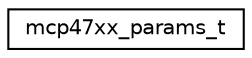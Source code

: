 digraph "Graphical Class Hierarchy"
{
 // LATEX_PDF_SIZE
  edge [fontname="Helvetica",fontsize="10",labelfontname="Helvetica",labelfontsize="10"];
  node [fontname="Helvetica",fontsize="10",shape=record];
  rankdir="LR";
  Node0 [label="mcp47xx_params_t",height=0.2,width=0.4,color="black", fillcolor="white", style="filled",URL="$structmcp47xx__params__t.html",tooltip="MCP47xx device configuration parameters."];
}
